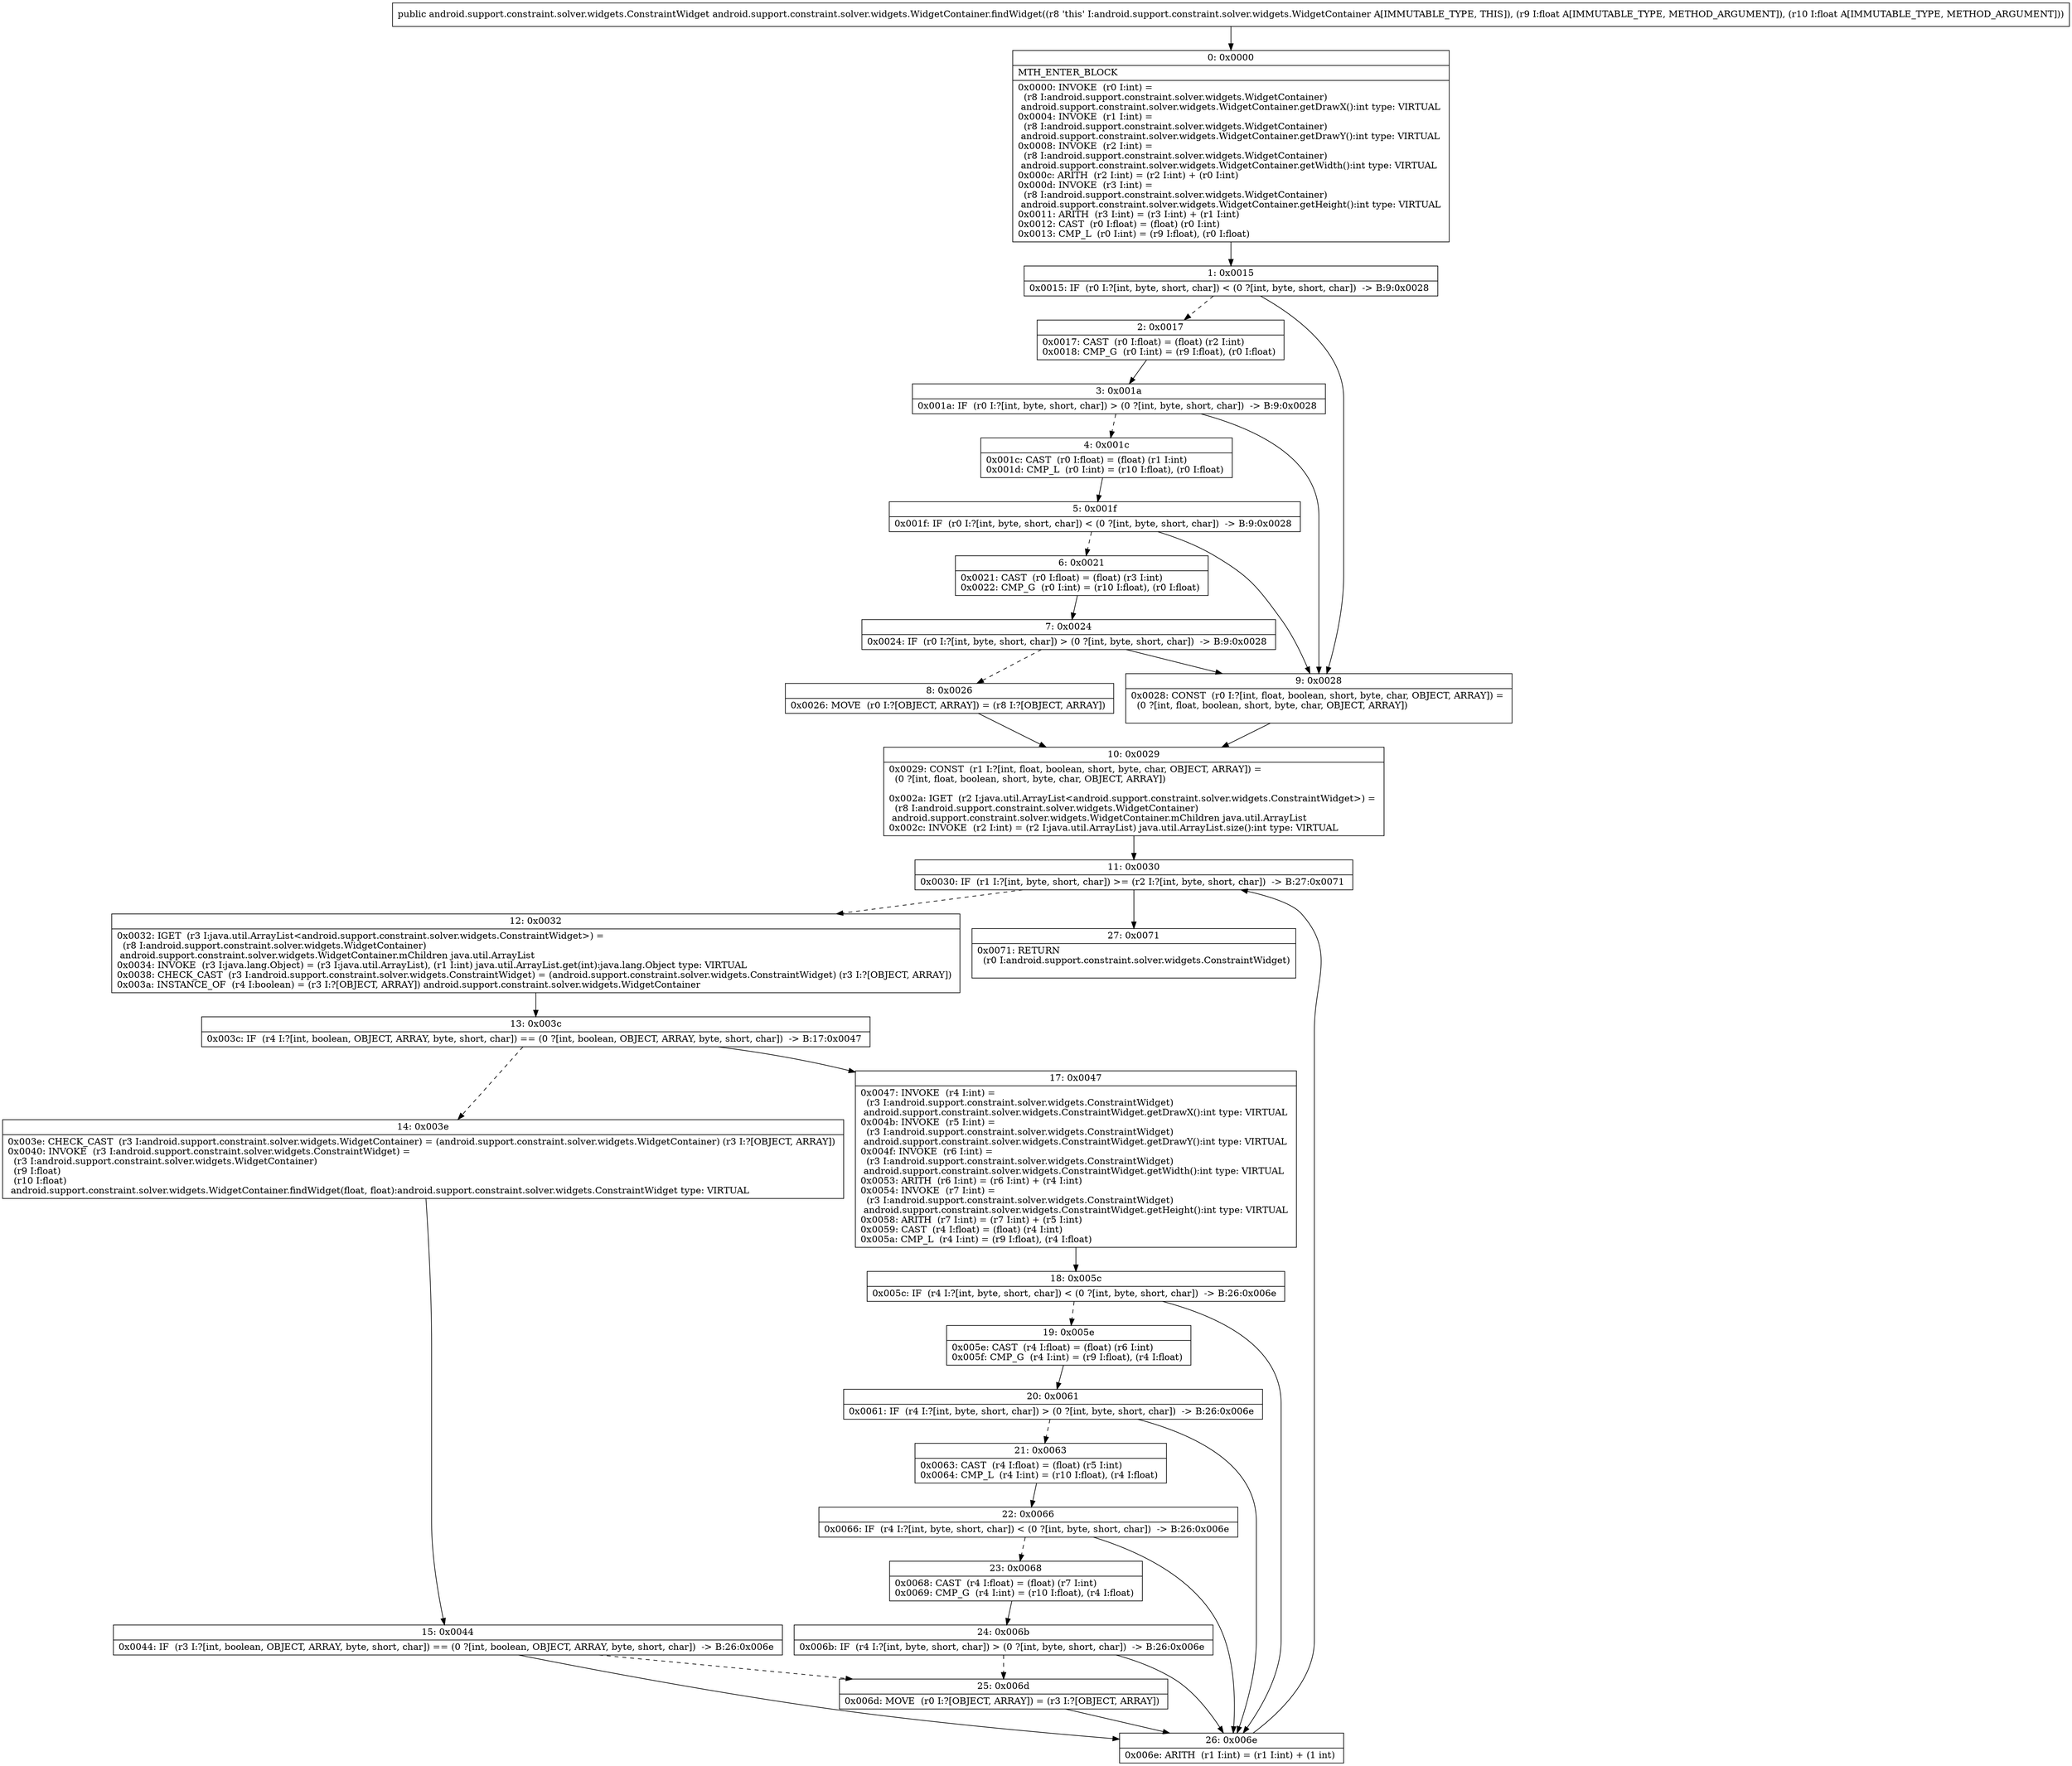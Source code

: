 digraph "CFG forandroid.support.constraint.solver.widgets.WidgetContainer.findWidget(FF)Landroid\/support\/constraint\/solver\/widgets\/ConstraintWidget;" {
Node_0 [shape=record,label="{0\:\ 0x0000|MTH_ENTER_BLOCK\l|0x0000: INVOKE  (r0 I:int) = \l  (r8 I:android.support.constraint.solver.widgets.WidgetContainer)\l android.support.constraint.solver.widgets.WidgetContainer.getDrawX():int type: VIRTUAL \l0x0004: INVOKE  (r1 I:int) = \l  (r8 I:android.support.constraint.solver.widgets.WidgetContainer)\l android.support.constraint.solver.widgets.WidgetContainer.getDrawY():int type: VIRTUAL \l0x0008: INVOKE  (r2 I:int) = \l  (r8 I:android.support.constraint.solver.widgets.WidgetContainer)\l android.support.constraint.solver.widgets.WidgetContainer.getWidth():int type: VIRTUAL \l0x000c: ARITH  (r2 I:int) = (r2 I:int) + (r0 I:int) \l0x000d: INVOKE  (r3 I:int) = \l  (r8 I:android.support.constraint.solver.widgets.WidgetContainer)\l android.support.constraint.solver.widgets.WidgetContainer.getHeight():int type: VIRTUAL \l0x0011: ARITH  (r3 I:int) = (r3 I:int) + (r1 I:int) \l0x0012: CAST  (r0 I:float) = (float) (r0 I:int) \l0x0013: CMP_L  (r0 I:int) = (r9 I:float), (r0 I:float) \l}"];
Node_1 [shape=record,label="{1\:\ 0x0015|0x0015: IF  (r0 I:?[int, byte, short, char]) \< (0 ?[int, byte, short, char])  \-\> B:9:0x0028 \l}"];
Node_2 [shape=record,label="{2\:\ 0x0017|0x0017: CAST  (r0 I:float) = (float) (r2 I:int) \l0x0018: CMP_G  (r0 I:int) = (r9 I:float), (r0 I:float) \l}"];
Node_3 [shape=record,label="{3\:\ 0x001a|0x001a: IF  (r0 I:?[int, byte, short, char]) \> (0 ?[int, byte, short, char])  \-\> B:9:0x0028 \l}"];
Node_4 [shape=record,label="{4\:\ 0x001c|0x001c: CAST  (r0 I:float) = (float) (r1 I:int) \l0x001d: CMP_L  (r0 I:int) = (r10 I:float), (r0 I:float) \l}"];
Node_5 [shape=record,label="{5\:\ 0x001f|0x001f: IF  (r0 I:?[int, byte, short, char]) \< (0 ?[int, byte, short, char])  \-\> B:9:0x0028 \l}"];
Node_6 [shape=record,label="{6\:\ 0x0021|0x0021: CAST  (r0 I:float) = (float) (r3 I:int) \l0x0022: CMP_G  (r0 I:int) = (r10 I:float), (r0 I:float) \l}"];
Node_7 [shape=record,label="{7\:\ 0x0024|0x0024: IF  (r0 I:?[int, byte, short, char]) \> (0 ?[int, byte, short, char])  \-\> B:9:0x0028 \l}"];
Node_8 [shape=record,label="{8\:\ 0x0026|0x0026: MOVE  (r0 I:?[OBJECT, ARRAY]) = (r8 I:?[OBJECT, ARRAY]) \l}"];
Node_9 [shape=record,label="{9\:\ 0x0028|0x0028: CONST  (r0 I:?[int, float, boolean, short, byte, char, OBJECT, ARRAY]) = \l  (0 ?[int, float, boolean, short, byte, char, OBJECT, ARRAY])\l \l}"];
Node_10 [shape=record,label="{10\:\ 0x0029|0x0029: CONST  (r1 I:?[int, float, boolean, short, byte, char, OBJECT, ARRAY]) = \l  (0 ?[int, float, boolean, short, byte, char, OBJECT, ARRAY])\l \l0x002a: IGET  (r2 I:java.util.ArrayList\<android.support.constraint.solver.widgets.ConstraintWidget\>) = \l  (r8 I:android.support.constraint.solver.widgets.WidgetContainer)\l android.support.constraint.solver.widgets.WidgetContainer.mChildren java.util.ArrayList \l0x002c: INVOKE  (r2 I:int) = (r2 I:java.util.ArrayList) java.util.ArrayList.size():int type: VIRTUAL \l}"];
Node_11 [shape=record,label="{11\:\ 0x0030|0x0030: IF  (r1 I:?[int, byte, short, char]) \>= (r2 I:?[int, byte, short, char])  \-\> B:27:0x0071 \l}"];
Node_12 [shape=record,label="{12\:\ 0x0032|0x0032: IGET  (r3 I:java.util.ArrayList\<android.support.constraint.solver.widgets.ConstraintWidget\>) = \l  (r8 I:android.support.constraint.solver.widgets.WidgetContainer)\l android.support.constraint.solver.widgets.WidgetContainer.mChildren java.util.ArrayList \l0x0034: INVOKE  (r3 I:java.lang.Object) = (r3 I:java.util.ArrayList), (r1 I:int) java.util.ArrayList.get(int):java.lang.Object type: VIRTUAL \l0x0038: CHECK_CAST  (r3 I:android.support.constraint.solver.widgets.ConstraintWidget) = (android.support.constraint.solver.widgets.ConstraintWidget) (r3 I:?[OBJECT, ARRAY]) \l0x003a: INSTANCE_OF  (r4 I:boolean) = (r3 I:?[OBJECT, ARRAY]) android.support.constraint.solver.widgets.WidgetContainer \l}"];
Node_13 [shape=record,label="{13\:\ 0x003c|0x003c: IF  (r4 I:?[int, boolean, OBJECT, ARRAY, byte, short, char]) == (0 ?[int, boolean, OBJECT, ARRAY, byte, short, char])  \-\> B:17:0x0047 \l}"];
Node_14 [shape=record,label="{14\:\ 0x003e|0x003e: CHECK_CAST  (r3 I:android.support.constraint.solver.widgets.WidgetContainer) = (android.support.constraint.solver.widgets.WidgetContainer) (r3 I:?[OBJECT, ARRAY]) \l0x0040: INVOKE  (r3 I:android.support.constraint.solver.widgets.ConstraintWidget) = \l  (r3 I:android.support.constraint.solver.widgets.WidgetContainer)\l  (r9 I:float)\l  (r10 I:float)\l android.support.constraint.solver.widgets.WidgetContainer.findWidget(float, float):android.support.constraint.solver.widgets.ConstraintWidget type: VIRTUAL \l}"];
Node_15 [shape=record,label="{15\:\ 0x0044|0x0044: IF  (r3 I:?[int, boolean, OBJECT, ARRAY, byte, short, char]) == (0 ?[int, boolean, OBJECT, ARRAY, byte, short, char])  \-\> B:26:0x006e \l}"];
Node_17 [shape=record,label="{17\:\ 0x0047|0x0047: INVOKE  (r4 I:int) = \l  (r3 I:android.support.constraint.solver.widgets.ConstraintWidget)\l android.support.constraint.solver.widgets.ConstraintWidget.getDrawX():int type: VIRTUAL \l0x004b: INVOKE  (r5 I:int) = \l  (r3 I:android.support.constraint.solver.widgets.ConstraintWidget)\l android.support.constraint.solver.widgets.ConstraintWidget.getDrawY():int type: VIRTUAL \l0x004f: INVOKE  (r6 I:int) = \l  (r3 I:android.support.constraint.solver.widgets.ConstraintWidget)\l android.support.constraint.solver.widgets.ConstraintWidget.getWidth():int type: VIRTUAL \l0x0053: ARITH  (r6 I:int) = (r6 I:int) + (r4 I:int) \l0x0054: INVOKE  (r7 I:int) = \l  (r3 I:android.support.constraint.solver.widgets.ConstraintWidget)\l android.support.constraint.solver.widgets.ConstraintWidget.getHeight():int type: VIRTUAL \l0x0058: ARITH  (r7 I:int) = (r7 I:int) + (r5 I:int) \l0x0059: CAST  (r4 I:float) = (float) (r4 I:int) \l0x005a: CMP_L  (r4 I:int) = (r9 I:float), (r4 I:float) \l}"];
Node_18 [shape=record,label="{18\:\ 0x005c|0x005c: IF  (r4 I:?[int, byte, short, char]) \< (0 ?[int, byte, short, char])  \-\> B:26:0x006e \l}"];
Node_19 [shape=record,label="{19\:\ 0x005e|0x005e: CAST  (r4 I:float) = (float) (r6 I:int) \l0x005f: CMP_G  (r4 I:int) = (r9 I:float), (r4 I:float) \l}"];
Node_20 [shape=record,label="{20\:\ 0x0061|0x0061: IF  (r4 I:?[int, byte, short, char]) \> (0 ?[int, byte, short, char])  \-\> B:26:0x006e \l}"];
Node_21 [shape=record,label="{21\:\ 0x0063|0x0063: CAST  (r4 I:float) = (float) (r5 I:int) \l0x0064: CMP_L  (r4 I:int) = (r10 I:float), (r4 I:float) \l}"];
Node_22 [shape=record,label="{22\:\ 0x0066|0x0066: IF  (r4 I:?[int, byte, short, char]) \< (0 ?[int, byte, short, char])  \-\> B:26:0x006e \l}"];
Node_23 [shape=record,label="{23\:\ 0x0068|0x0068: CAST  (r4 I:float) = (float) (r7 I:int) \l0x0069: CMP_G  (r4 I:int) = (r10 I:float), (r4 I:float) \l}"];
Node_24 [shape=record,label="{24\:\ 0x006b|0x006b: IF  (r4 I:?[int, byte, short, char]) \> (0 ?[int, byte, short, char])  \-\> B:26:0x006e \l}"];
Node_25 [shape=record,label="{25\:\ 0x006d|0x006d: MOVE  (r0 I:?[OBJECT, ARRAY]) = (r3 I:?[OBJECT, ARRAY]) \l}"];
Node_26 [shape=record,label="{26\:\ 0x006e|0x006e: ARITH  (r1 I:int) = (r1 I:int) + (1 int) \l}"];
Node_27 [shape=record,label="{27\:\ 0x0071|0x0071: RETURN  \l  (r0 I:android.support.constraint.solver.widgets.ConstraintWidget)\l \l}"];
MethodNode[shape=record,label="{public android.support.constraint.solver.widgets.ConstraintWidget android.support.constraint.solver.widgets.WidgetContainer.findWidget((r8 'this' I:android.support.constraint.solver.widgets.WidgetContainer A[IMMUTABLE_TYPE, THIS]), (r9 I:float A[IMMUTABLE_TYPE, METHOD_ARGUMENT]), (r10 I:float A[IMMUTABLE_TYPE, METHOD_ARGUMENT])) }"];
MethodNode -> Node_0;
Node_0 -> Node_1;
Node_1 -> Node_2[style=dashed];
Node_1 -> Node_9;
Node_2 -> Node_3;
Node_3 -> Node_4[style=dashed];
Node_3 -> Node_9;
Node_4 -> Node_5;
Node_5 -> Node_6[style=dashed];
Node_5 -> Node_9;
Node_6 -> Node_7;
Node_7 -> Node_8[style=dashed];
Node_7 -> Node_9;
Node_8 -> Node_10;
Node_9 -> Node_10;
Node_10 -> Node_11;
Node_11 -> Node_12[style=dashed];
Node_11 -> Node_27;
Node_12 -> Node_13;
Node_13 -> Node_14[style=dashed];
Node_13 -> Node_17;
Node_14 -> Node_15;
Node_15 -> Node_26;
Node_15 -> Node_25[style=dashed];
Node_17 -> Node_18;
Node_18 -> Node_19[style=dashed];
Node_18 -> Node_26;
Node_19 -> Node_20;
Node_20 -> Node_21[style=dashed];
Node_20 -> Node_26;
Node_21 -> Node_22;
Node_22 -> Node_23[style=dashed];
Node_22 -> Node_26;
Node_23 -> Node_24;
Node_24 -> Node_25[style=dashed];
Node_24 -> Node_26;
Node_25 -> Node_26;
Node_26 -> Node_11;
}

